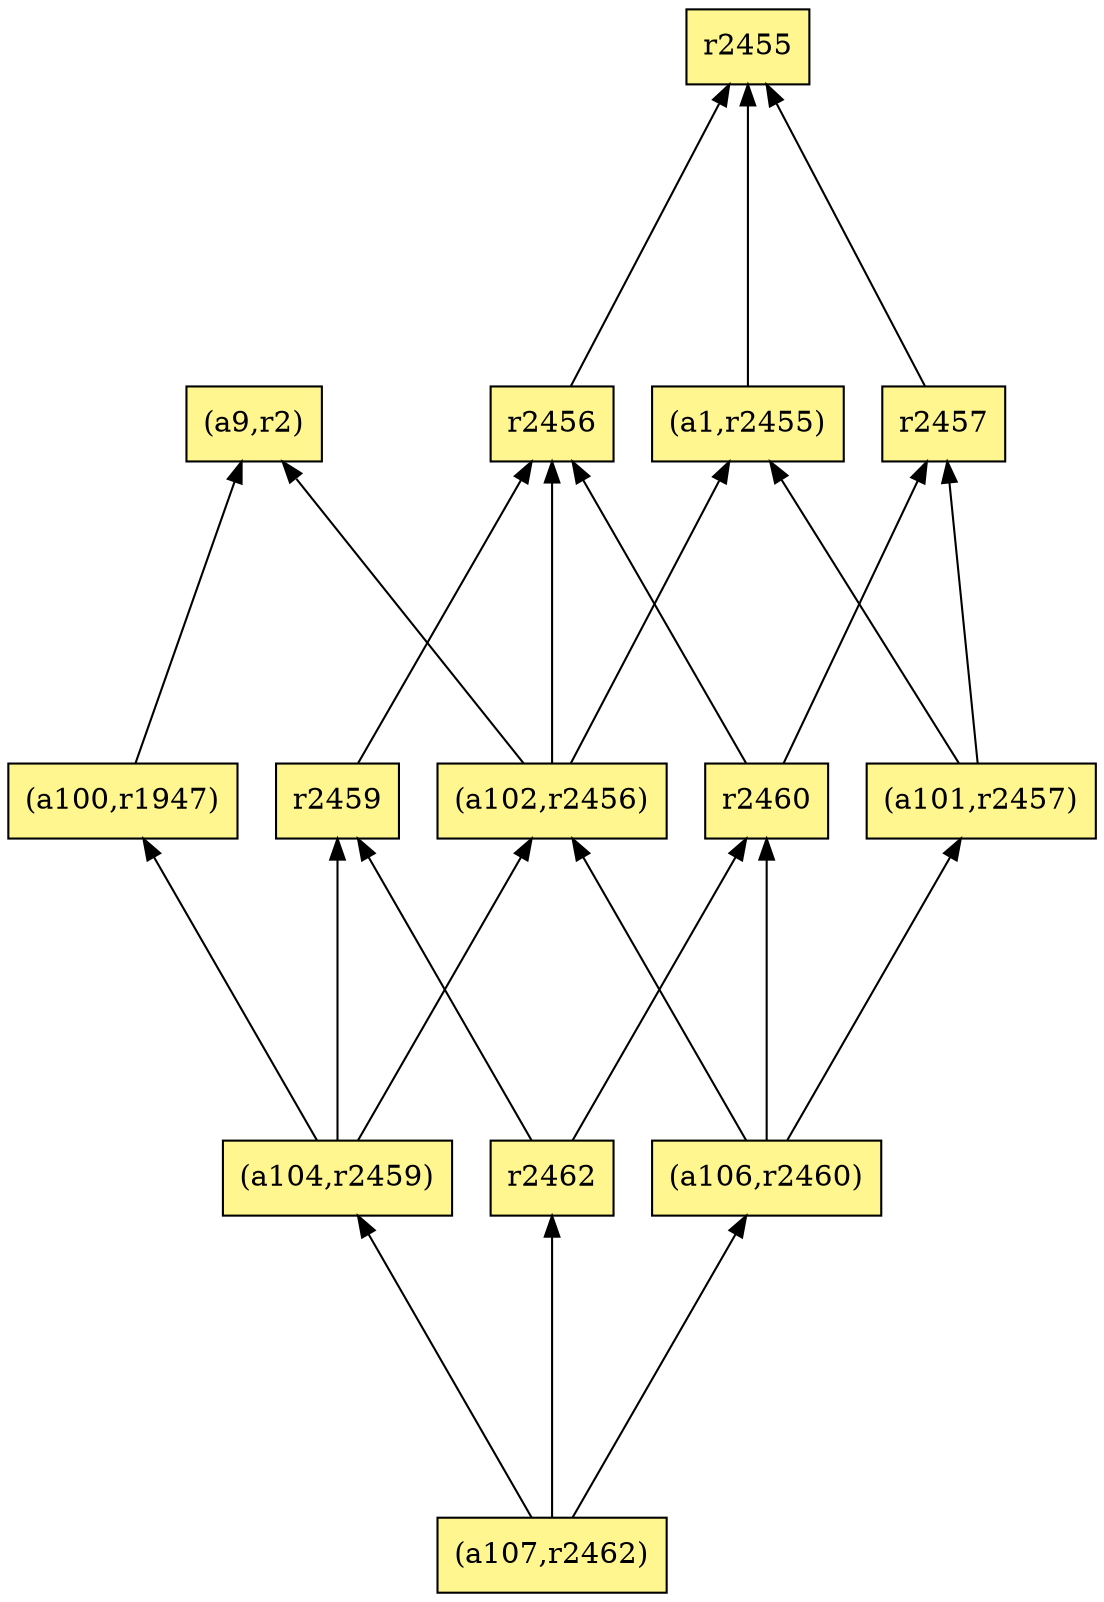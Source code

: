 digraph G {
rankdir=BT;ranksep="2.0";
"r2457" [shape=record,fillcolor=khaki1,style=filled,label="{r2457}"];
"(a1,r2455)" [shape=record,fillcolor=khaki1,style=filled,label="{(a1,r2455)}"];
"r2459" [shape=record,fillcolor=khaki1,style=filled,label="{r2459}"];
"(a107,r2462)" [shape=record,fillcolor=khaki1,style=filled,label="{(a107,r2462)}"];
"r2462" [shape=record,fillcolor=khaki1,style=filled,label="{r2462}"];
"(a9,r2)" [shape=record,fillcolor=khaki1,style=filled,label="{(a9,r2)}"];
"(a101,r2457)" [shape=record,fillcolor=khaki1,style=filled,label="{(a101,r2457)}"];
"r2455" [shape=record,fillcolor=khaki1,style=filled,label="{r2455}"];
"r2456" [shape=record,fillcolor=khaki1,style=filled,label="{r2456}"];
"r2460" [shape=record,fillcolor=khaki1,style=filled,label="{r2460}"];
"(a104,r2459)" [shape=record,fillcolor=khaki1,style=filled,label="{(a104,r2459)}"];
"(a106,r2460)" [shape=record,fillcolor=khaki1,style=filled,label="{(a106,r2460)}"];
"(a100,r1947)" [shape=record,fillcolor=khaki1,style=filled,label="{(a100,r1947)}"];
"(a102,r2456)" [shape=record,fillcolor=khaki1,style=filled,label="{(a102,r2456)}"];
"r2457" -> "r2455"
"(a1,r2455)" -> "r2455"
"r2459" -> "r2456"
"(a107,r2462)" -> "(a104,r2459)"
"(a107,r2462)" -> "r2462"
"(a107,r2462)" -> "(a106,r2460)"
"r2462" -> "r2459"
"r2462" -> "r2460"
"(a101,r2457)" -> "r2457"
"(a101,r2457)" -> "(a1,r2455)"
"r2456" -> "r2455"
"r2460" -> "r2457"
"r2460" -> "r2456"
"(a104,r2459)" -> "r2459"
"(a104,r2459)" -> "(a102,r2456)"
"(a104,r2459)" -> "(a100,r1947)"
"(a106,r2460)" -> "(a101,r2457)"
"(a106,r2460)" -> "r2460"
"(a106,r2460)" -> "(a102,r2456)"
"(a100,r1947)" -> "(a9,r2)"
"(a102,r2456)" -> "(a9,r2)"
"(a102,r2456)" -> "(a1,r2455)"
"(a102,r2456)" -> "r2456"
}